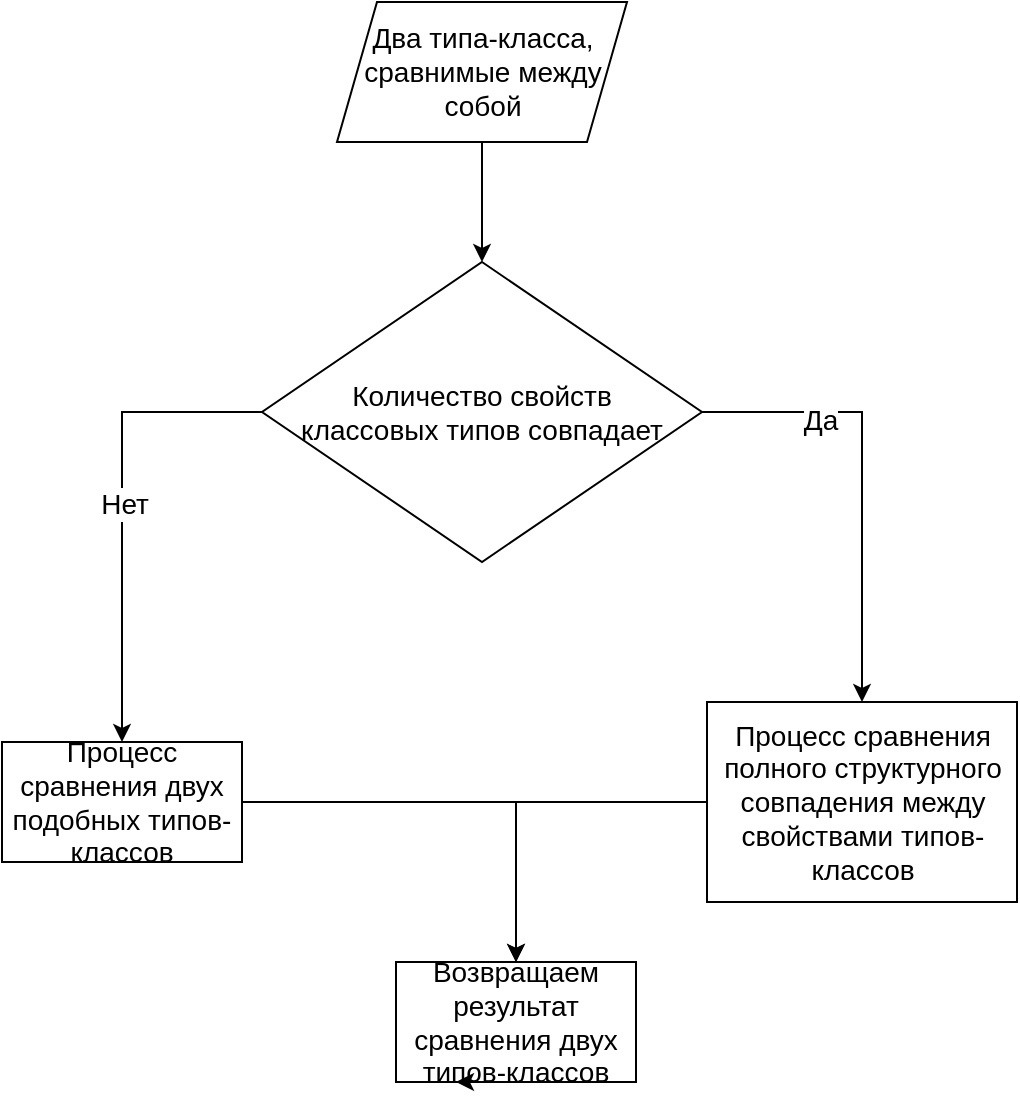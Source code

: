 <mxfile version="24.4.3" type="github">
  <diagram name="Page-1" id="vua8_JgEmYFBtOHSUDKk">
    <mxGraphModel dx="1221" dy="1795" grid="1" gridSize="10" guides="1" tooltips="1" connect="1" arrows="1" fold="1" page="1" pageScale="1" pageWidth="827" pageHeight="1169" math="0" shadow="0">
      <root>
        <mxCell id="0" />
        <mxCell id="1" parent="0" />
        <mxCell id="R-hOA_cTozhtRgZsZmUz-26" style="edgeStyle=orthogonalEdgeStyle;rounded=0;orthogonalLoop=1;jettySize=auto;html=1;fontSize=14;" edge="1" parent="1" source="R-hOA_cTozhtRgZsZmUz-27" target="R-hOA_cTozhtRgZsZmUz-32">
          <mxGeometry relative="1" as="geometry" />
        </mxCell>
        <mxCell id="R-hOA_cTozhtRgZsZmUz-27" value="Два типа-класса, сравнимые между собой" style="shape=parallelogram;perimeter=parallelogramPerimeter;whiteSpace=wrap;html=1;fixedSize=1;fontSize=14;" vertex="1" parent="1">
          <mxGeometry x="807.5" y="-180" width="145" height="70" as="geometry" />
        </mxCell>
        <mxCell id="R-hOA_cTozhtRgZsZmUz-28" style="edgeStyle=orthogonalEdgeStyle;rounded=0;orthogonalLoop=1;jettySize=auto;html=1;entryX=0.5;entryY=0;entryDx=0;entryDy=0;fontSize=14;" edge="1" parent="1" source="R-hOA_cTozhtRgZsZmUz-32" target="R-hOA_cTozhtRgZsZmUz-34">
          <mxGeometry relative="1" as="geometry">
            <mxPoint x="1080" y="175" as="targetPoint" />
          </mxGeometry>
        </mxCell>
        <mxCell id="R-hOA_cTozhtRgZsZmUz-29" value="Да" style="edgeLabel;html=1;align=center;verticalAlign=middle;resizable=0;points=[];fontSize=14;" vertex="1" connectable="0" parent="R-hOA_cTozhtRgZsZmUz-28">
          <mxGeometry x="-0.474" y="-4" relative="1" as="geometry">
            <mxPoint as="offset" />
          </mxGeometry>
        </mxCell>
        <mxCell id="R-hOA_cTozhtRgZsZmUz-30" style="edgeStyle=orthogonalEdgeStyle;rounded=0;orthogonalLoop=1;jettySize=auto;html=1;entryX=0.5;entryY=0;entryDx=0;entryDy=0;fontSize=14;" edge="1" parent="1" source="R-hOA_cTozhtRgZsZmUz-32" target="R-hOA_cTozhtRgZsZmUz-36">
          <mxGeometry relative="1" as="geometry" />
        </mxCell>
        <mxCell id="R-hOA_cTozhtRgZsZmUz-31" value="Нет" style="edgeLabel;html=1;align=center;verticalAlign=middle;resizable=0;points=[];fontSize=14;" vertex="1" connectable="0" parent="R-hOA_cTozhtRgZsZmUz-30">
          <mxGeometry x="-0.006" y="1" relative="1" as="geometry">
            <mxPoint y="-1" as="offset" />
          </mxGeometry>
        </mxCell>
        <mxCell id="R-hOA_cTozhtRgZsZmUz-32" value="&lt;span style=&quot;font-size: 14px;&quot;&gt;Количество свойств классовых типов совпадает&lt;/span&gt;" style="rhombus;whiteSpace=wrap;html=1;spacingLeft=15;spacingRight=15;fontSize=14;" vertex="1" parent="1">
          <mxGeometry x="770" y="-50" width="220" height="150" as="geometry" />
        </mxCell>
        <mxCell id="R-hOA_cTozhtRgZsZmUz-33" style="edgeStyle=orthogonalEdgeStyle;rounded=0;orthogonalLoop=1;jettySize=auto;html=1;fontSize=14;" edge="1" parent="1" source="R-hOA_cTozhtRgZsZmUz-34" target="R-hOA_cTozhtRgZsZmUz-37">
          <mxGeometry relative="1" as="geometry" />
        </mxCell>
        <mxCell id="R-hOA_cTozhtRgZsZmUz-34" value="Процесс сравнения полного структурного совпадения между свойствами типов-классов" style="rounded=0;whiteSpace=wrap;html=1;fontSize=14;" vertex="1" parent="1">
          <mxGeometry x="992.5" y="170" width="155" height="100" as="geometry" />
        </mxCell>
        <mxCell id="R-hOA_cTozhtRgZsZmUz-35" style="edgeStyle=orthogonalEdgeStyle;rounded=0;orthogonalLoop=1;jettySize=auto;html=1;entryX=0.5;entryY=0;entryDx=0;entryDy=0;fontSize=14;" edge="1" parent="1" source="R-hOA_cTozhtRgZsZmUz-36" target="R-hOA_cTozhtRgZsZmUz-37">
          <mxGeometry relative="1" as="geometry" />
        </mxCell>
        <mxCell id="R-hOA_cTozhtRgZsZmUz-36" value="Процесс сравнения двух подобных типов-классов" style="rounded=0;whiteSpace=wrap;html=1;fontSize=14;" vertex="1" parent="1">
          <mxGeometry x="640" y="190" width="120" height="60" as="geometry" />
        </mxCell>
        <mxCell id="R-hOA_cTozhtRgZsZmUz-37" value="Возвращаем результат сравнения двух типов-классов" style="rounded=0;whiteSpace=wrap;html=1;fontSize=14;" vertex="1" parent="1">
          <mxGeometry x="837" y="300" width="120" height="60" as="geometry" />
        </mxCell>
        <mxCell id="R-hOA_cTozhtRgZsZmUz-38" style="edgeStyle=orthogonalEdgeStyle;rounded=0;orthogonalLoop=1;jettySize=auto;html=1;exitX=0.5;exitY=1;exitDx=0;exitDy=0;entryX=0.25;entryY=1;entryDx=0;entryDy=0;" edge="1" parent="1" source="R-hOA_cTozhtRgZsZmUz-37" target="R-hOA_cTozhtRgZsZmUz-37">
          <mxGeometry relative="1" as="geometry" />
        </mxCell>
      </root>
    </mxGraphModel>
  </diagram>
</mxfile>
